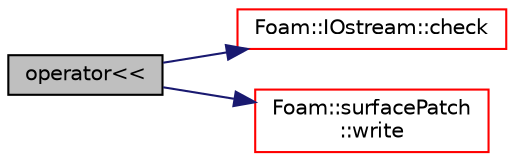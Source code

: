 digraph "operator&lt;&lt;"
{
  bgcolor="transparent";
  edge [fontname="Helvetica",fontsize="10",labelfontname="Helvetica",labelfontsize="10"];
  node [fontname="Helvetica",fontsize="10",shape=record];
  rankdir="LR";
  Node148998 [label="operator\<\<",height=0.2,width=0.4,color="black", fillcolor="grey75", style="filled", fontcolor="black"];
  Node148998 -> Node148999 [color="midnightblue",fontsize="10",style="solid",fontname="Helvetica"];
  Node148999 [label="Foam::IOstream::check",height=0.2,width=0.4,color="red",URL="$a27333.html#a367eb3425fc4e8270e2aa961df8ac8a5",tooltip="Check IOstream status for given operation. "];
  Node148998 -> Node149050 [color="midnightblue",fontsize="10",style="solid",fontname="Helvetica"];
  Node149050 [label="Foam::surfacePatch\l::write",height=0.2,width=0.4,color="red",URL="$a31953.html#a293fdfec8bdfbd5c3913ab4c9f3454ff",tooltip="Write. "];
}
